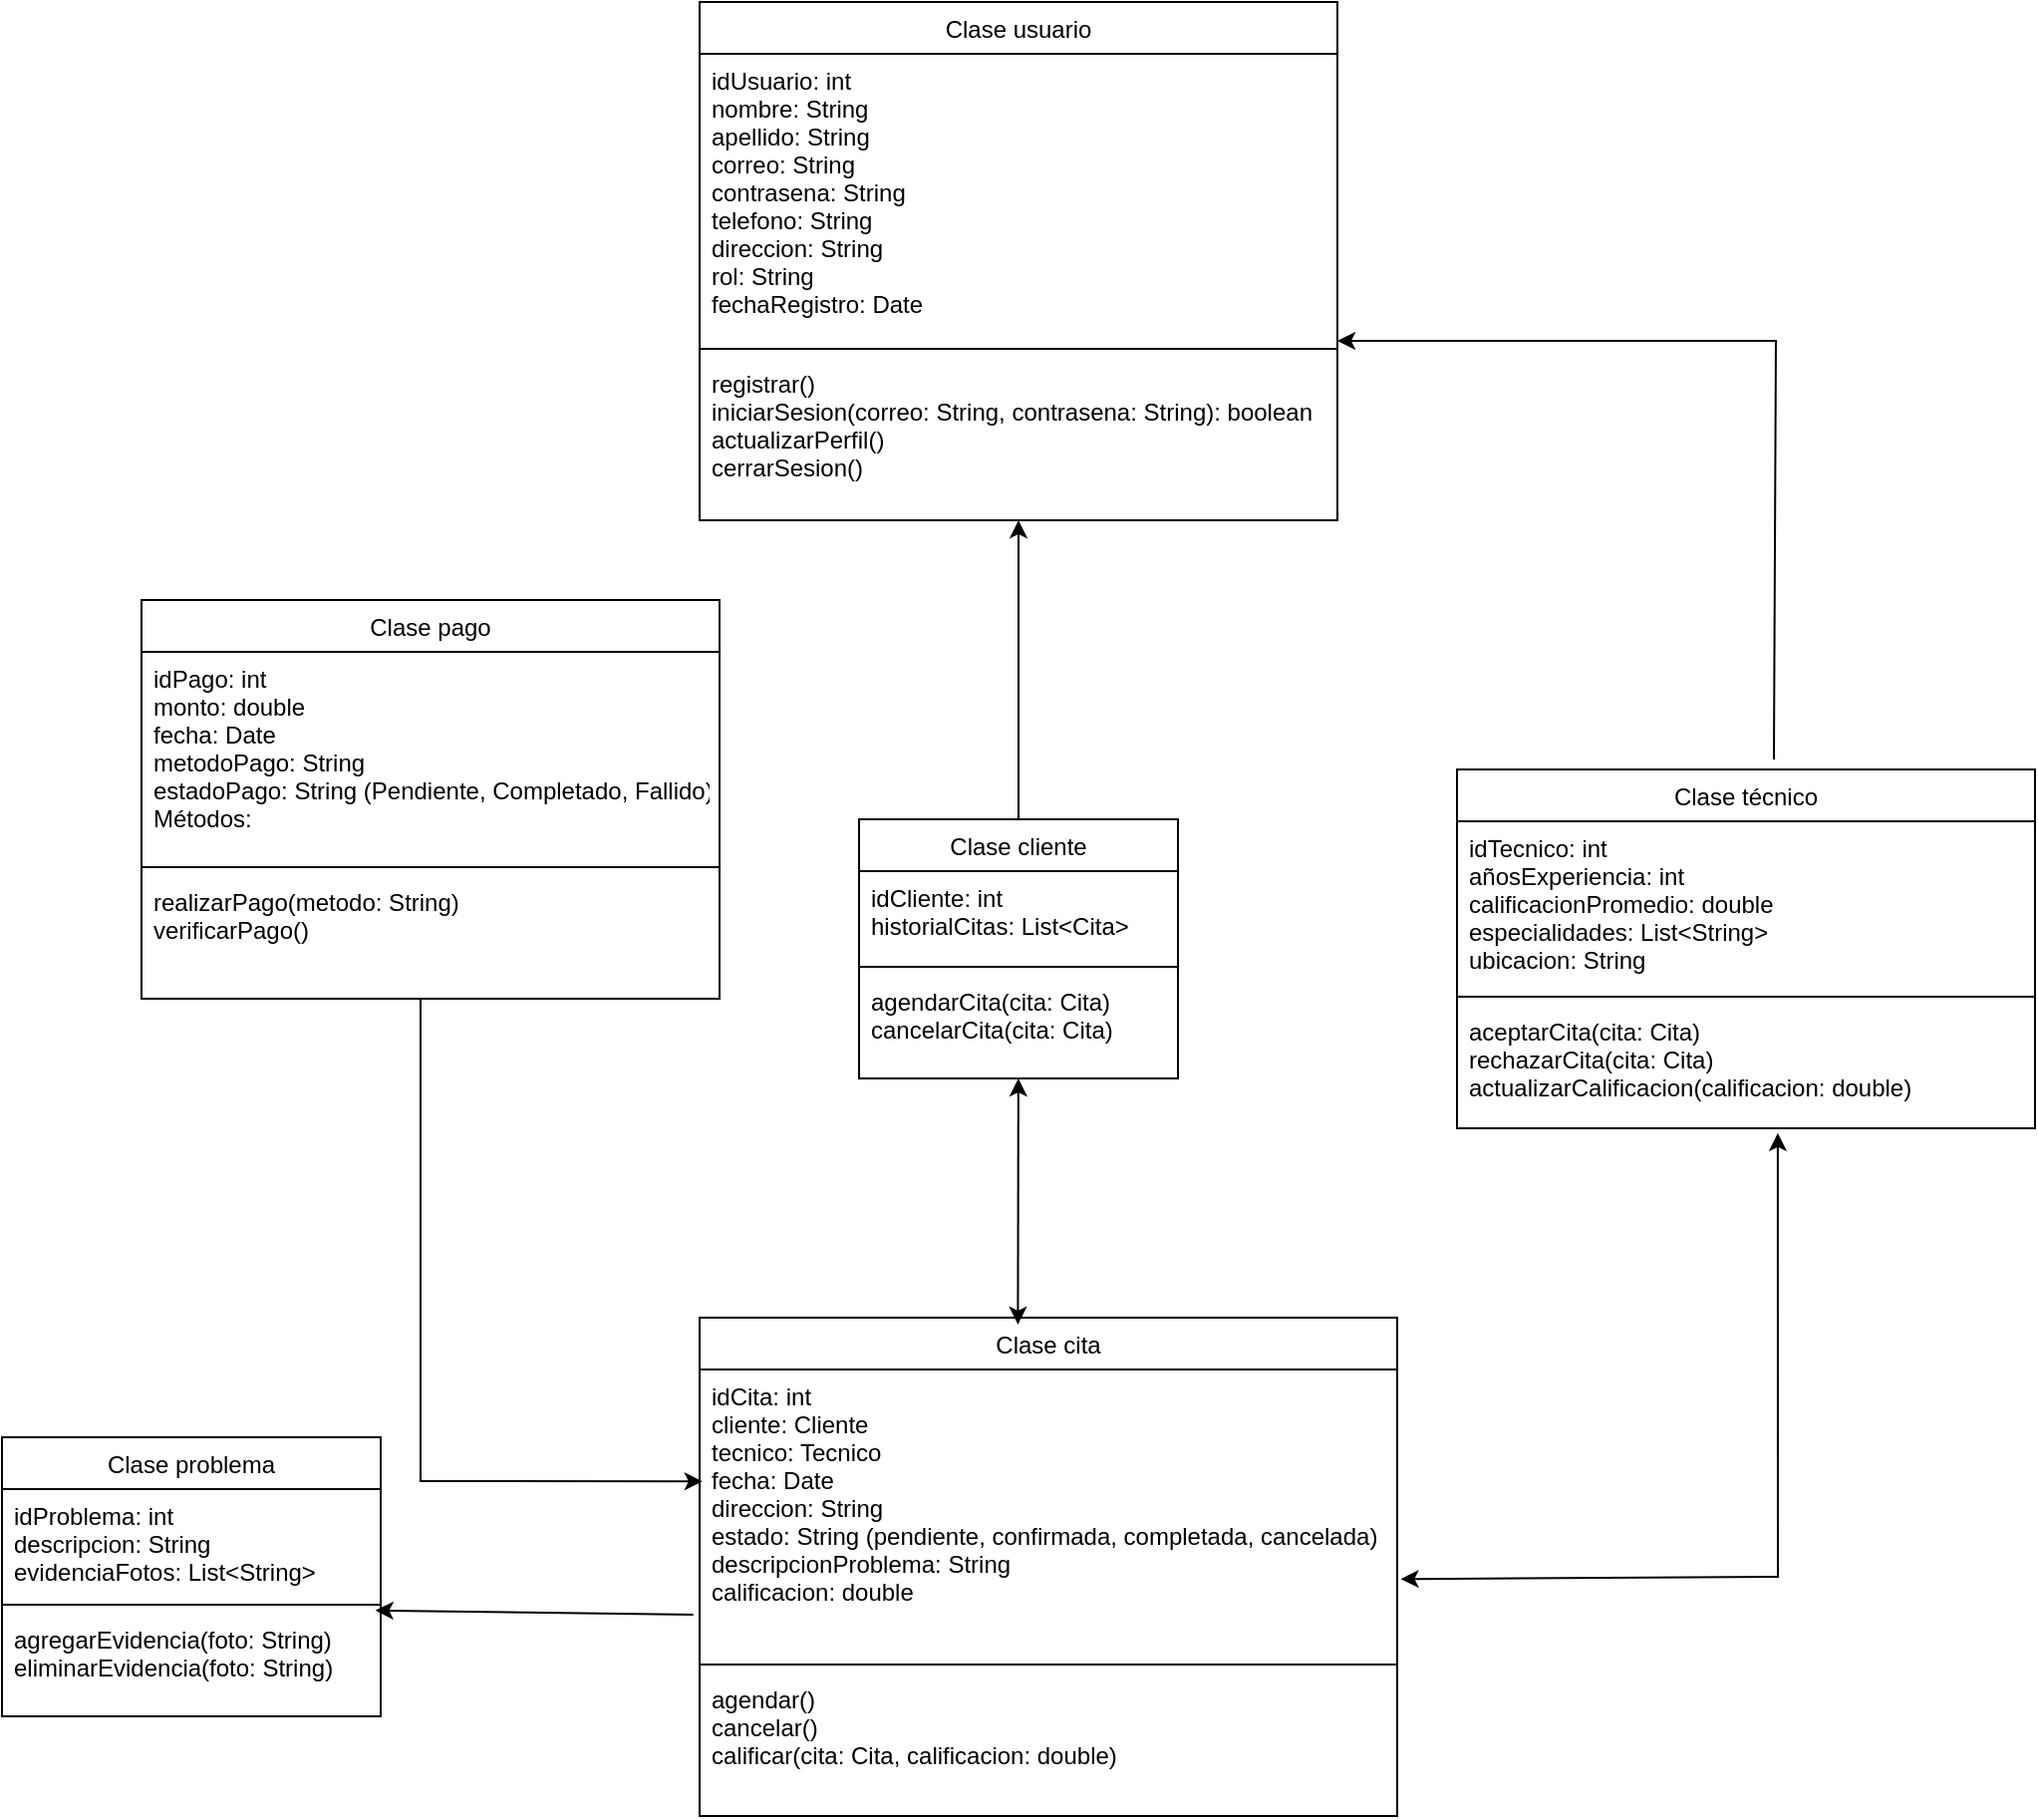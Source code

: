 <mxfile version="24.7.17">
  <diagram id="C5RBs43oDa-KdzZeNtuy" name="Page-1">
    <mxGraphModel dx="1750" dy="950" grid="1" gridSize="10" guides="1" tooltips="1" connect="1" arrows="1" fold="1" page="1" pageScale="1" pageWidth="827" pageHeight="1169" math="0" shadow="0">
      <root>
        <mxCell id="WIyWlLk6GJQsqaUBKTNV-0" />
        <mxCell id="WIyWlLk6GJQsqaUBKTNV-1" parent="WIyWlLk6GJQsqaUBKTNV-0" />
        <mxCell id="zkfFHV4jXpPFQw0GAbJ--17" value="Clase cita" style="swimlane;fontStyle=0;align=center;verticalAlign=top;childLayout=stackLayout;horizontal=1;startSize=26;horizontalStack=0;resizeParent=1;resizeLast=0;collapsible=1;marginBottom=0;rounded=0;shadow=0;strokeWidth=1;" parent="WIyWlLk6GJQsqaUBKTNV-1" vertex="1">
          <mxGeometry x="700" y="770" width="350" height="250" as="geometry">
            <mxRectangle x="550" y="140" width="160" height="26" as="alternateBounds" />
          </mxGeometry>
        </mxCell>
        <mxCell id="zkfFHV4jXpPFQw0GAbJ--18" value="idCita: int&#xa;cliente: Cliente&#xa;tecnico: Tecnico&#xa;fecha: Date&#xa;direccion: String&#xa;estado: String (pendiente, confirmada, completada, cancelada)&#xa;descripcionProblema: String&#xa;calificacion: double" style="text;align=left;verticalAlign=top;spacingLeft=4;spacingRight=4;overflow=hidden;rotatable=0;points=[[0,0.5],[1,0.5]];portConstraint=eastwest;" parent="zkfFHV4jXpPFQw0GAbJ--17" vertex="1">
          <mxGeometry y="26" width="350" height="144" as="geometry" />
        </mxCell>
        <mxCell id="zkfFHV4jXpPFQw0GAbJ--23" value="" style="line;html=1;strokeWidth=1;align=left;verticalAlign=middle;spacingTop=-1;spacingLeft=3;spacingRight=3;rotatable=0;labelPosition=right;points=[];portConstraint=eastwest;" parent="zkfFHV4jXpPFQw0GAbJ--17" vertex="1">
          <mxGeometry y="170" width="350" height="8" as="geometry" />
        </mxCell>
        <mxCell id="zkfFHV4jXpPFQw0GAbJ--24" value="agendar()&#xa;cancelar()&#xa;calificar(cita: Cita, calificacion: double)" style="text;align=left;verticalAlign=top;spacingLeft=4;spacingRight=4;overflow=hidden;rotatable=0;points=[[0,0.5],[1,0.5]];portConstraint=eastwest;" parent="zkfFHV4jXpPFQw0GAbJ--17" vertex="1">
          <mxGeometry y="178" width="350" height="70" as="geometry" />
        </mxCell>
        <mxCell id="-_XFBiAu8jGyydXAzHmL-9" value="Clase problema" style="swimlane;fontStyle=0;align=center;verticalAlign=top;childLayout=stackLayout;horizontal=1;startSize=26;horizontalStack=0;resizeParent=1;resizeLast=0;collapsible=1;marginBottom=0;rounded=0;shadow=0;strokeWidth=1;" vertex="1" parent="WIyWlLk6GJQsqaUBKTNV-1">
          <mxGeometry x="350" y="830" width="190" height="140" as="geometry">
            <mxRectangle x="550" y="140" width="160" height="26" as="alternateBounds" />
          </mxGeometry>
        </mxCell>
        <mxCell id="-_XFBiAu8jGyydXAzHmL-10" value="idProblema: int&#xa;descripcion: String&#xa;evidenciaFotos: List&lt;String&gt;" style="text;align=left;verticalAlign=top;spacingLeft=4;spacingRight=4;overflow=hidden;rotatable=0;points=[[0,0.5],[1,0.5]];portConstraint=eastwest;" vertex="1" parent="-_XFBiAu8jGyydXAzHmL-9">
          <mxGeometry y="26" width="190" height="54" as="geometry" />
        </mxCell>
        <mxCell id="-_XFBiAu8jGyydXAzHmL-15" value="" style="line;html=1;strokeWidth=1;align=left;verticalAlign=middle;spacingTop=-1;spacingLeft=3;spacingRight=3;rotatable=0;labelPosition=right;points=[];portConstraint=eastwest;" vertex="1" parent="-_XFBiAu8jGyydXAzHmL-9">
          <mxGeometry y="80" width="190" height="8" as="geometry" />
        </mxCell>
        <mxCell id="-_XFBiAu8jGyydXAzHmL-16" value="agregarEvidencia(foto: String)&#xa;eliminarEvidencia(foto: String)" style="text;align=left;verticalAlign=top;spacingLeft=4;spacingRight=4;overflow=hidden;rotatable=0;points=[[0,0.5],[1,0.5]];portConstraint=eastwest;" vertex="1" parent="-_XFBiAu8jGyydXAzHmL-9">
          <mxGeometry y="88" width="190" height="52" as="geometry" />
        </mxCell>
        <mxCell id="-_XFBiAu8jGyydXAzHmL-18" value="Clase pago" style="swimlane;fontStyle=0;align=center;verticalAlign=top;childLayout=stackLayout;horizontal=1;startSize=26;horizontalStack=0;resizeParent=1;resizeLast=0;collapsible=1;marginBottom=0;rounded=0;shadow=0;strokeWidth=1;" vertex="1" parent="WIyWlLk6GJQsqaUBKTNV-1">
          <mxGeometry x="420" y="410" width="290" height="200" as="geometry">
            <mxRectangle x="550" y="140" width="160" height="26" as="alternateBounds" />
          </mxGeometry>
        </mxCell>
        <mxCell id="-_XFBiAu8jGyydXAzHmL-19" value="idPago: int&#xa;monto: double&#xa;fecha: Date&#xa;metodoPago: String&#xa;estadoPago: String (Pendiente, Completado, Fallido)&#xa;Métodos:" style="text;align=left;verticalAlign=top;spacingLeft=4;spacingRight=4;overflow=hidden;rotatable=0;points=[[0,0.5],[1,0.5]];portConstraint=eastwest;" vertex="1" parent="-_XFBiAu8jGyydXAzHmL-18">
          <mxGeometry y="26" width="290" height="104" as="geometry" />
        </mxCell>
        <mxCell id="-_XFBiAu8jGyydXAzHmL-24" value="" style="line;html=1;strokeWidth=1;align=left;verticalAlign=middle;spacingTop=-1;spacingLeft=3;spacingRight=3;rotatable=0;labelPosition=right;points=[];portConstraint=eastwest;" vertex="1" parent="-_XFBiAu8jGyydXAzHmL-18">
          <mxGeometry y="130" width="290" height="8" as="geometry" />
        </mxCell>
        <mxCell id="-_XFBiAu8jGyydXAzHmL-25" value="realizarPago(metodo: String)&#xa;verificarPago()" style="text;align=left;verticalAlign=top;spacingLeft=4;spacingRight=4;overflow=hidden;rotatable=0;points=[[0,0.5],[1,0.5]];portConstraint=eastwest;" vertex="1" parent="-_XFBiAu8jGyydXAzHmL-18">
          <mxGeometry y="138" width="290" height="42" as="geometry" />
        </mxCell>
        <mxCell id="-_XFBiAu8jGyydXAzHmL-27" value="Clase usuario" style="swimlane;fontStyle=0;align=center;verticalAlign=top;childLayout=stackLayout;horizontal=1;startSize=26;horizontalStack=0;resizeParent=1;resizeLast=0;collapsible=1;marginBottom=0;rounded=0;shadow=0;strokeWidth=1;" vertex="1" parent="WIyWlLk6GJQsqaUBKTNV-1">
          <mxGeometry x="700" y="110" width="320" height="260" as="geometry">
            <mxRectangle x="550" y="140" width="160" height="26" as="alternateBounds" />
          </mxGeometry>
        </mxCell>
        <mxCell id="-_XFBiAu8jGyydXAzHmL-28" value="idUsuario: int&#xa;nombre: String&#xa;apellido: String&#xa;correo: String&#xa;contrasena: String&#xa;telefono: String&#xa;direccion: String&#xa;rol: String &#xa;fechaRegistro: Date" style="text;align=left;verticalAlign=top;spacingLeft=4;spacingRight=4;overflow=hidden;rotatable=0;points=[[0,0.5],[1,0.5]];portConstraint=eastwest;" vertex="1" parent="-_XFBiAu8jGyydXAzHmL-27">
          <mxGeometry y="26" width="320" height="144" as="geometry" />
        </mxCell>
        <mxCell id="-_XFBiAu8jGyydXAzHmL-33" value="" style="line;html=1;strokeWidth=1;align=left;verticalAlign=middle;spacingTop=-1;spacingLeft=3;spacingRight=3;rotatable=0;labelPosition=right;points=[];portConstraint=eastwest;" vertex="1" parent="-_XFBiAu8jGyydXAzHmL-27">
          <mxGeometry y="170" width="320" height="8" as="geometry" />
        </mxCell>
        <mxCell id="-_XFBiAu8jGyydXAzHmL-34" value="registrar()&#xa;iniciarSesion(correo: String, contrasena: String): boolean&#xa;actualizarPerfil()&#xa;cerrarSesion()" style="text;align=left;verticalAlign=top;spacingLeft=4;spacingRight=4;overflow=hidden;rotatable=0;points=[[0,0.5],[1,0.5]];portConstraint=eastwest;" vertex="1" parent="-_XFBiAu8jGyydXAzHmL-27">
          <mxGeometry y="178" width="320" height="82" as="geometry" />
        </mxCell>
        <mxCell id="-_XFBiAu8jGyydXAzHmL-36" value="Clase cliente" style="swimlane;fontStyle=0;align=center;verticalAlign=top;childLayout=stackLayout;horizontal=1;startSize=26;horizontalStack=0;resizeParent=1;resizeLast=0;collapsible=1;marginBottom=0;rounded=0;shadow=0;strokeWidth=1;" vertex="1" parent="WIyWlLk6GJQsqaUBKTNV-1">
          <mxGeometry x="780" y="520" width="160" height="130" as="geometry">
            <mxRectangle x="550" y="140" width="160" height="26" as="alternateBounds" />
          </mxGeometry>
        </mxCell>
        <mxCell id="-_XFBiAu8jGyydXAzHmL-37" value="idCliente: int&#xa;historialCitas: List&lt;Cita&gt;" style="text;align=left;verticalAlign=top;spacingLeft=4;spacingRight=4;overflow=hidden;rotatable=0;points=[[0,0.5],[1,0.5]];portConstraint=eastwest;" vertex="1" parent="-_XFBiAu8jGyydXAzHmL-36">
          <mxGeometry y="26" width="160" height="44" as="geometry" />
        </mxCell>
        <mxCell id="-_XFBiAu8jGyydXAzHmL-42" value="" style="line;html=1;strokeWidth=1;align=left;verticalAlign=middle;spacingTop=-1;spacingLeft=3;spacingRight=3;rotatable=0;labelPosition=right;points=[];portConstraint=eastwest;" vertex="1" parent="-_XFBiAu8jGyydXAzHmL-36">
          <mxGeometry y="70" width="160" height="8" as="geometry" />
        </mxCell>
        <mxCell id="-_XFBiAu8jGyydXAzHmL-43" value="agendarCita(cita: Cita)&#xa;cancelarCita(cita: Cita)" style="text;align=left;verticalAlign=top;spacingLeft=4;spacingRight=4;overflow=hidden;rotatable=0;points=[[0,0.5],[1,0.5]];portConstraint=eastwest;" vertex="1" parent="-_XFBiAu8jGyydXAzHmL-36">
          <mxGeometry y="78" width="160" height="52" as="geometry" />
        </mxCell>
        <mxCell id="-_XFBiAu8jGyydXAzHmL-56" value="" style="endArrow=classic;html=1;rounded=0;exitX=0.5;exitY=0;exitDx=0;exitDy=0;entryX=0.5;entryY=1;entryDx=0;entryDy=0;" edge="1" parent="WIyWlLk6GJQsqaUBKTNV-1" source="-_XFBiAu8jGyydXAzHmL-36" target="-_XFBiAu8jGyydXAzHmL-27">
          <mxGeometry width="50" height="50" relative="1" as="geometry">
            <mxPoint x="550" y="480" as="sourcePoint" />
            <mxPoint x="600" y="430" as="targetPoint" />
          </mxGeometry>
        </mxCell>
        <mxCell id="-_XFBiAu8jGyydXAzHmL-59" value="" style="endArrow=classic;startArrow=classic;html=1;rounded=0;entryX=0.477;entryY=0.977;entryDx=0;entryDy=0;entryPerimeter=0;exitX=0.446;exitY=0.009;exitDx=0;exitDy=0;exitPerimeter=0;" edge="1" parent="WIyWlLk6GJQsqaUBKTNV-1">
          <mxGeometry width="50" height="50" relative="1" as="geometry">
            <mxPoint x="859.71" y="773.45" as="sourcePoint" />
            <mxPoint x="859.93" y="650.004" as="targetPoint" />
          </mxGeometry>
        </mxCell>
        <mxCell id="-_XFBiAu8jGyydXAzHmL-45" value="Clase técnico" style="swimlane;fontStyle=0;align=center;verticalAlign=top;childLayout=stackLayout;horizontal=1;startSize=26;horizontalStack=0;resizeParent=1;resizeLast=0;collapsible=1;marginBottom=0;rounded=0;shadow=0;strokeWidth=1;" vertex="1" parent="WIyWlLk6GJQsqaUBKTNV-1">
          <mxGeometry x="1080" y="495" width="290" height="180" as="geometry">
            <mxRectangle x="550" y="140" width="160" height="26" as="alternateBounds" />
          </mxGeometry>
        </mxCell>
        <mxCell id="-_XFBiAu8jGyydXAzHmL-46" value="idTecnico: int&#xa;añosExperiencia: int&#xa;calificacionPromedio: double&#xa;especialidades: List&lt;String&gt;&#xa;ubicacion: String&#xa;" style="text;align=left;verticalAlign=top;spacingLeft=4;spacingRight=4;overflow=hidden;rotatable=0;points=[[0,0.5],[1,0.5]];portConstraint=eastwest;" vertex="1" parent="-_XFBiAu8jGyydXAzHmL-45">
          <mxGeometry y="26" width="290" height="84" as="geometry" />
        </mxCell>
        <mxCell id="-_XFBiAu8jGyydXAzHmL-51" value="" style="line;html=1;strokeWidth=1;align=left;verticalAlign=middle;spacingTop=-1;spacingLeft=3;spacingRight=3;rotatable=0;labelPosition=right;points=[];portConstraint=eastwest;" vertex="1" parent="-_XFBiAu8jGyydXAzHmL-45">
          <mxGeometry y="110" width="290" height="8" as="geometry" />
        </mxCell>
        <mxCell id="-_XFBiAu8jGyydXAzHmL-52" value="aceptarCita(cita: Cita)&#xa;rechazarCita(cita: Cita)&#xa;actualizarCalificacion(calificacion: double)" style="text;align=left;verticalAlign=top;spacingLeft=4;spacingRight=4;overflow=hidden;rotatable=0;points=[[0,0.5],[1,0.5]];portConstraint=eastwest;" vertex="1" parent="-_XFBiAu8jGyydXAzHmL-45">
          <mxGeometry y="118" width="290" height="62" as="geometry" />
        </mxCell>
        <mxCell id="-_XFBiAu8jGyydXAzHmL-60" value="" style="endArrow=classic;startArrow=classic;html=1;rounded=0;entryX=0.555;entryY=1.039;entryDx=0;entryDy=0;entryPerimeter=0;exitX=1.005;exitY=0.73;exitDx=0;exitDy=0;exitPerimeter=0;" edge="1" parent="WIyWlLk6GJQsqaUBKTNV-1" source="zkfFHV4jXpPFQw0GAbJ--18" target="-_XFBiAu8jGyydXAzHmL-52">
          <mxGeometry width="50" height="50" relative="1" as="geometry">
            <mxPoint x="1060" y="900" as="sourcePoint" />
            <mxPoint x="1240" y="680" as="targetPoint" />
            <Array as="points">
              <mxPoint x="1241" y="900" />
            </Array>
          </mxGeometry>
        </mxCell>
        <mxCell id="-_XFBiAu8jGyydXAzHmL-61" value="" style="endArrow=classic;html=1;rounded=0;entryX=0.004;entryY=0.39;entryDx=0;entryDy=0;entryPerimeter=0;" edge="1" parent="WIyWlLk6GJQsqaUBKTNV-1" target="zkfFHV4jXpPFQw0GAbJ--18">
          <mxGeometry width="50" height="50" relative="1" as="geometry">
            <mxPoint x="560" y="610" as="sourcePoint" />
            <mxPoint x="560" y="610" as="targetPoint" />
            <Array as="points">
              <mxPoint x="560" y="852" />
            </Array>
          </mxGeometry>
        </mxCell>
        <mxCell id="-_XFBiAu8jGyydXAzHmL-62" value="" style="endArrow=classic;html=1;rounded=0;entryX=0.986;entryY=-0.022;entryDx=0;entryDy=0;entryPerimeter=0;exitX=-0.009;exitY=0.854;exitDx=0;exitDy=0;exitPerimeter=0;" edge="1" parent="WIyWlLk6GJQsqaUBKTNV-1" source="zkfFHV4jXpPFQw0GAbJ--18" target="-_XFBiAu8jGyydXAzHmL-16">
          <mxGeometry width="50" height="50" relative="1" as="geometry">
            <mxPoint x="960" y="670" as="sourcePoint" />
            <mxPoint x="580" y="950" as="targetPoint" />
          </mxGeometry>
        </mxCell>
        <mxCell id="-_XFBiAu8jGyydXAzHmL-63" value="" style="endArrow=classic;html=1;rounded=0;exitX=0.5;exitY=0;exitDx=0;exitDy=0;entryX=1;entryY=0;entryDx=0;entryDy=0;entryPerimeter=0;" edge="1" parent="WIyWlLk6GJQsqaUBKTNV-1" target="-_XFBiAu8jGyydXAzHmL-33">
          <mxGeometry width="50" height="50" relative="1" as="geometry">
            <mxPoint x="1239" y="490" as="sourcePoint" />
            <mxPoint x="1239" y="350" as="targetPoint" />
            <Array as="points">
              <mxPoint x="1240" y="280" />
            </Array>
          </mxGeometry>
        </mxCell>
      </root>
    </mxGraphModel>
  </diagram>
</mxfile>
